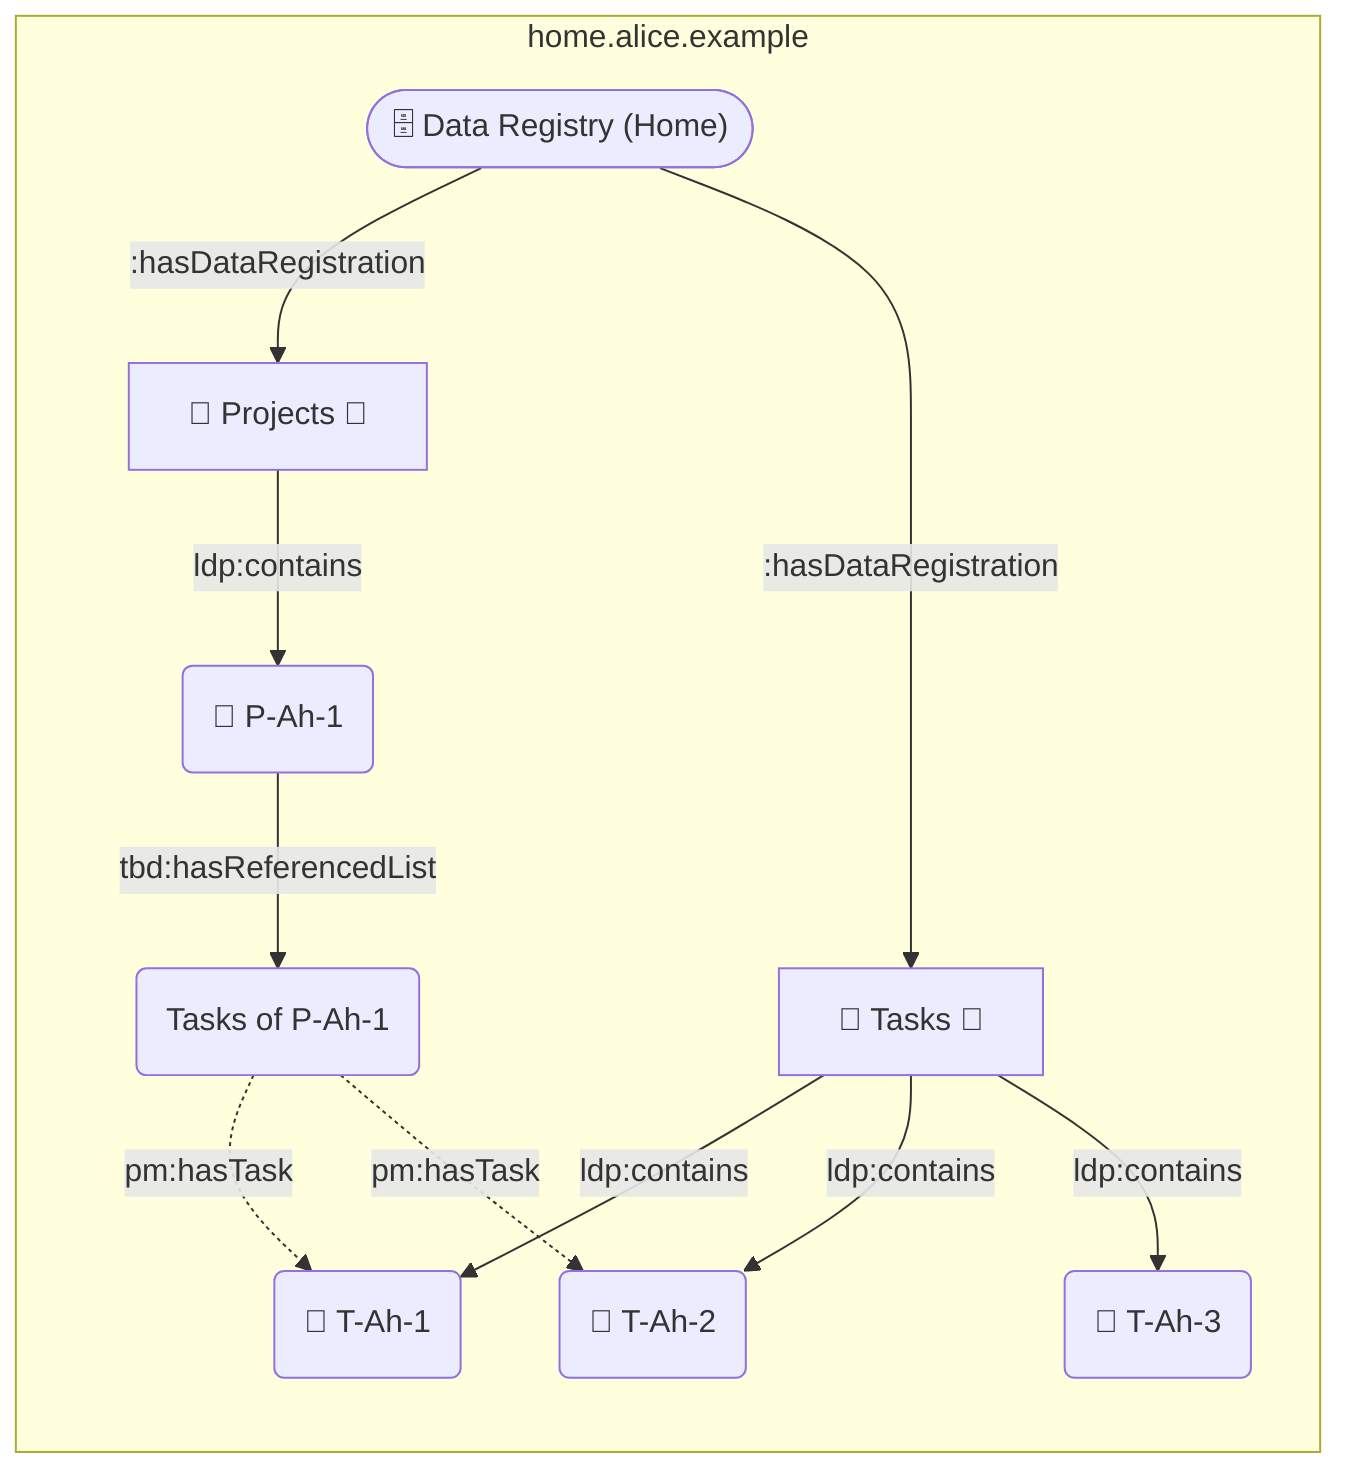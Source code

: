 flowchart LR

  AliceHomeRegistry(["🗄️ Data Registry (Home)"])
  AliceHomeProjects["📁 Projects 🌿"]
  AliceHomeTasks["📁 Tasks 🌿"]
  PAh1("📄 P-Ah-1")
  PAh1RFT("Tasks of P-Ah-1")
  TAh1("📄 T-Ah-1")
  TAh2("📄 T-Ah-2")
  TAh3("📄 T-Ah-3")

  subgraph home.alice.example
    AliceHomeRegistry -- :hasDataRegistration --> AliceHomeProjects
    AliceHomeProjects -- ldp:contains --> PAh1
    PAh1 -- tbd:hasReferencedList --> PAh1RFT
    AliceHomeRegistry -- :hasDataRegistration --> AliceHomeTasks
    AliceHomeTasks -- ldp:contains --> TAh1
    AliceHomeTasks -- ldp:contains --> TAh2
    AliceHomeTasks -- ldp:contains --> TAh3
    PAh1RFT -. pm:hasTask .-> TAh1
    PAh1RFT -. pm:hasTask .-> TAh2
  end